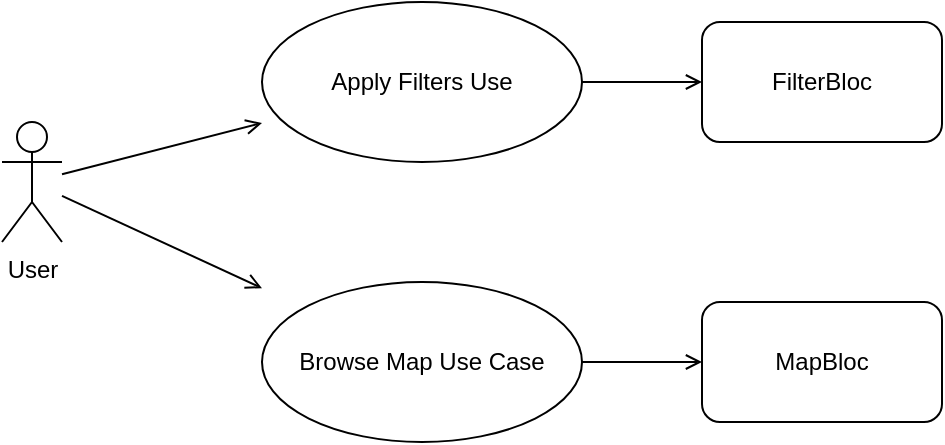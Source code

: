 <mxfile version="26.0.1">
  <diagram name="Auth Use Cases" id="0">
    <mxGraphModel dx="3040" dy="3915" grid="1" gridSize="10" guides="1" tooltips="1" connect="1" arrows="1" fold="1" page="1" pageScale="1" pageWidth="827" pageHeight="1169" math="0" shadow="0">
      <root>
        <mxCell id="0" />
        <mxCell id="1" parent="0" />
        <mxCell id="B3RoYQzHZVGX2YLkyXcV-1" value="User" style="shape=umlActor;verticalLabelPosition=bottom;verticalAlign=top;html=1;" vertex="1" parent="1">
          <mxGeometry x="-648" y="-1840" width="30" height="60" as="geometry" />
        </mxCell>
        <mxCell id="B3RoYQzHZVGX2YLkyXcV-2" value="Browse Map Use Case" style="shape=ellipse;whiteSpace=wrap;html=1;aspect=fixed;" vertex="1" parent="1">
          <mxGeometry x="-518" y="-1760" width="160" height="80" as="geometry" />
        </mxCell>
        <mxCell id="B3RoYQzHZVGX2YLkyXcV-3" value="Apply Filters Use" style="shape=ellipse;whiteSpace=wrap;html=1;aspect=fixed;" vertex="1" parent="1">
          <mxGeometry x="-518" y="-1900" width="160" height="80" as="geometry" />
        </mxCell>
        <mxCell id="B3RoYQzHZVGX2YLkyXcV-4" value="MapBloc" style="shape=umlComponent;whiteSpace=wrap;html=1;rounded=1;" vertex="1" parent="1">
          <mxGeometry x="-298" y="-1750" width="120" height="60" as="geometry" />
        </mxCell>
        <mxCell id="B3RoYQzHZVGX2YLkyXcV-5" value="FilterBloc" style="shape=umlComponent;whiteSpace=wrap;html=1;rounded=1;" vertex="1" parent="1">
          <mxGeometry x="-298" y="-1890" width="120" height="60" as="geometry" />
        </mxCell>
        <mxCell id="B3RoYQzHZVGX2YLkyXcV-6" style="rounded=0;orthogonalLoop=1;jettySize=auto;loopDirection=0;endArrow=open;strokeColor=#000000;" edge="1" parent="1" source="B3RoYQzHZVGX2YLkyXcV-1" target="B3RoYQzHZVGX2YLkyXcV-2">
          <mxGeometry relative="1" as="geometry">
            <mxPoint x="-633" y="-1810" as="targetPoint" />
          </mxGeometry>
        </mxCell>
        <mxCell id="B3RoYQzHZVGX2YLkyXcV-7" style="rounded=0;orthogonalLoop=1;jettySize=auto;loopDirection=0;endArrow=open;strokeColor=#000000;" edge="1" parent="1" source="B3RoYQzHZVGX2YLkyXcV-1" target="B3RoYQzHZVGX2YLkyXcV-3">
          <mxGeometry relative="1" as="geometry">
            <mxPoint x="-633" y="-1810" as="targetPoint" />
          </mxGeometry>
        </mxCell>
        <mxCell id="B3RoYQzHZVGX2YLkyXcV-8" style="edgeStyle=orthogonalEdgeStyle;rounded=0;orthogonalLoop=1;jettySize=auto;loopDirection=0;endArrow=open;strokeColor=#000000;" edge="1" parent="1" source="B3RoYQzHZVGX2YLkyXcV-2" target="B3RoYQzHZVGX2YLkyXcV-4">
          <mxGeometry relative="1" as="geometry">
            <mxPoint x="-668" y="-1700" as="targetPoint" />
          </mxGeometry>
        </mxCell>
        <mxCell id="B3RoYQzHZVGX2YLkyXcV-9" style="edgeStyle=orthogonalEdgeStyle;rounded=0;orthogonalLoop=1;jettySize=auto;loopDirection=0;endArrow=open;strokeColor=#000000;" edge="1" parent="1" source="B3RoYQzHZVGX2YLkyXcV-3" target="B3RoYQzHZVGX2YLkyXcV-5">
          <mxGeometry relative="1" as="geometry">
            <mxPoint x="-468" y="-1660" as="targetPoint" />
          </mxGeometry>
        </mxCell>
      </root>
    </mxGraphModel>
  </diagram>
</mxfile>
